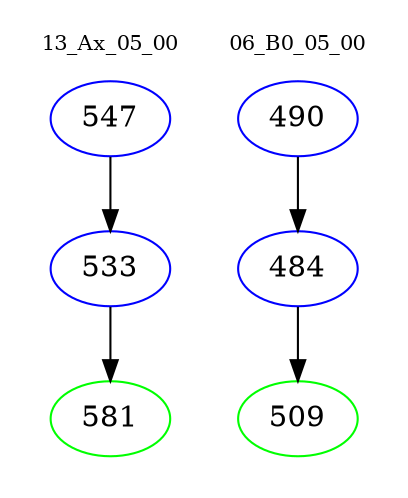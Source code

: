 digraph{
subgraph cluster_0 {
color = white
label = "13_Ax_05_00";
fontsize=10;
T0_547 [label="547", color="blue"]
T0_547 -> T0_533 [color="black"]
T0_533 [label="533", color="blue"]
T0_533 -> T0_581 [color="black"]
T0_581 [label="581", color="green"]
}
subgraph cluster_1 {
color = white
label = "06_B0_05_00";
fontsize=10;
T1_490 [label="490", color="blue"]
T1_490 -> T1_484 [color="black"]
T1_484 [label="484", color="blue"]
T1_484 -> T1_509 [color="black"]
T1_509 [label="509", color="green"]
}
}
